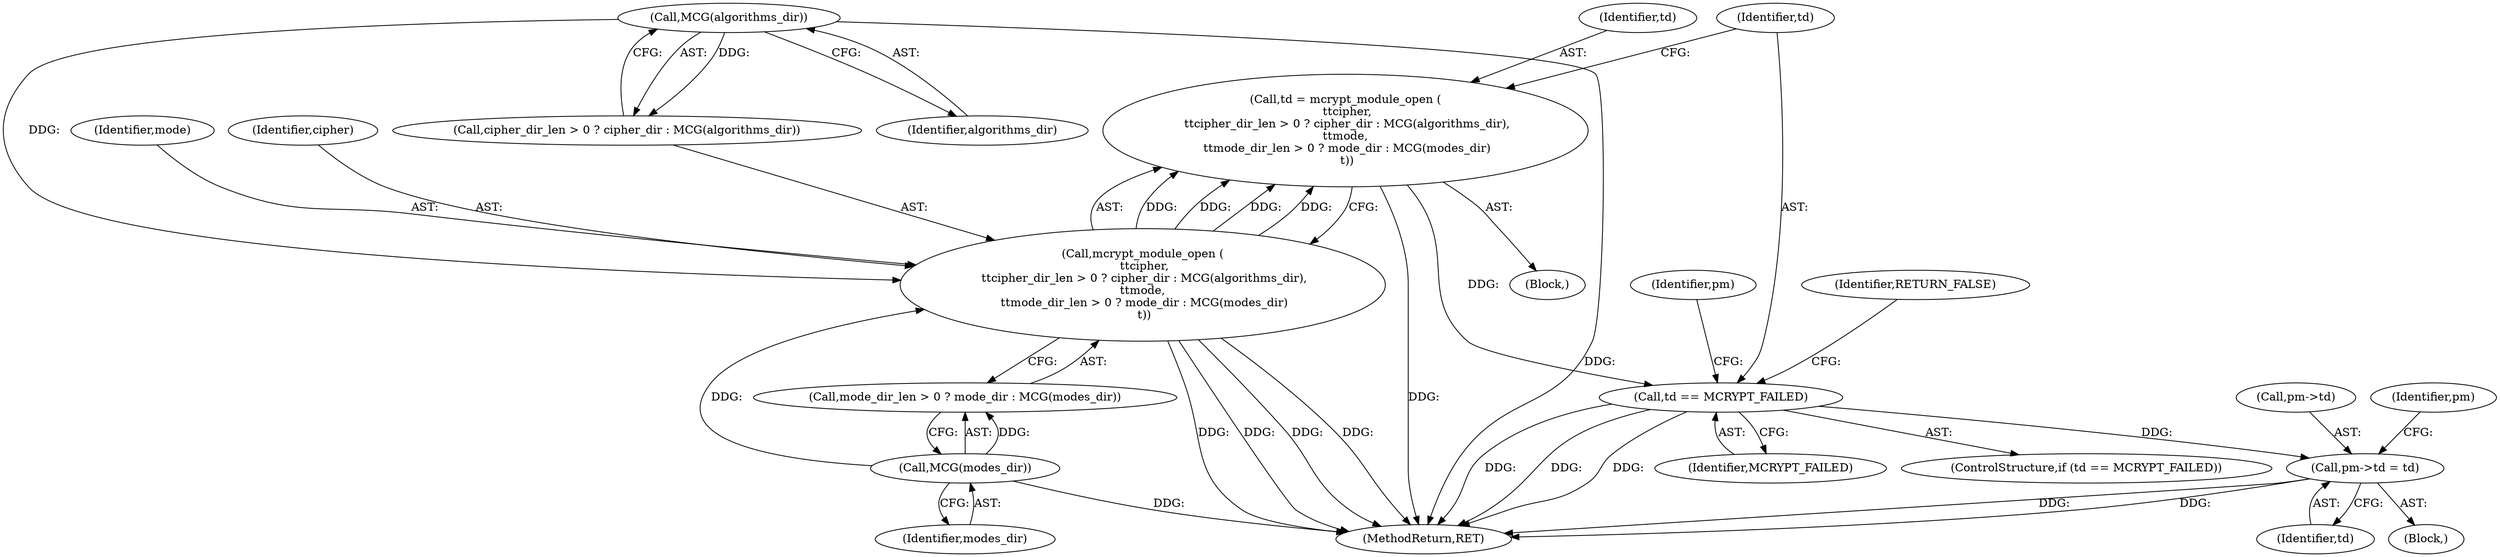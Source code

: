 digraph "0_php-src_6c5211a0cef0cc2854eaa387e0eb036e012904d0?w=1@API" {
"1000115" [label="(Call,td = mcrypt_module_open (\n \t\tcipher,\n \t\tcipher_dir_len > 0 ? cipher_dir : MCG(algorithms_dir),\n\t\tmode,\n \t\tmode_dir_len > 0 ? mode_dir : MCG(modes_dir)\n \t))"];
"1000117" [label="(Call,mcrypt_module_open (\n \t\tcipher,\n \t\tcipher_dir_len > 0 ? cipher_dir : MCG(algorithms_dir),\n\t\tmode,\n \t\tmode_dir_len > 0 ? mode_dir : MCG(modes_dir)\n \t))"];
"1000124" [label="(Call,MCG(algorithms_dir))"];
"1000132" [label="(Call,MCG(modes_dir))"];
"1000135" [label="(Call,td == MCRYPT_FAILED)"];
"1000147" [label="(Call,pm->td = td)"];
"1000139" [label="(Identifier,RETURN_FALSE)"];
"1000126" [label="(Identifier,mode)"];
"1000151" [label="(Identifier,td)"];
"1000143" [label="(Identifier,pm)"];
"1000137" [label="(Identifier,MCRYPT_FAILED)"];
"1000117" [label="(Call,mcrypt_module_open (\n \t\tcipher,\n \t\tcipher_dir_len > 0 ? cipher_dir : MCG(algorithms_dir),\n\t\tmode,\n \t\tmode_dir_len > 0 ? mode_dir : MCG(modes_dir)\n \t))"];
"1000141" [label="(Block,)"];
"1000161" [label="(MethodReturn,RET)"];
"1000119" [label="(Call,cipher_dir_len > 0 ? cipher_dir : MCG(algorithms_dir))"];
"1000118" [label="(Identifier,cipher)"];
"1000136" [label="(Identifier,td)"];
"1000148" [label="(Call,pm->td)"];
"1000147" [label="(Call,pm->td = td)"];
"1000135" [label="(Call,td == MCRYPT_FAILED)"];
"1000124" [label="(Call,MCG(algorithms_dir))"];
"1000133" [label="(Identifier,modes_dir)"];
"1000125" [label="(Identifier,algorithms_dir)"];
"1000127" [label="(Call,mode_dir_len > 0 ? mode_dir : MCG(modes_dir))"];
"1000102" [label="(Block,)"];
"1000116" [label="(Identifier,td)"];
"1000115" [label="(Call,td = mcrypt_module_open (\n \t\tcipher,\n \t\tcipher_dir_len > 0 ? cipher_dir : MCG(algorithms_dir),\n\t\tmode,\n \t\tmode_dir_len > 0 ? mode_dir : MCG(modes_dir)\n \t))"];
"1000154" [label="(Identifier,pm)"];
"1000134" [label="(ControlStructure,if (td == MCRYPT_FAILED))"];
"1000132" [label="(Call,MCG(modes_dir))"];
"1000115" -> "1000102"  [label="AST: "];
"1000115" -> "1000117"  [label="CFG: "];
"1000116" -> "1000115"  [label="AST: "];
"1000117" -> "1000115"  [label="AST: "];
"1000136" -> "1000115"  [label="CFG: "];
"1000115" -> "1000161"  [label="DDG: "];
"1000117" -> "1000115"  [label="DDG: "];
"1000117" -> "1000115"  [label="DDG: "];
"1000117" -> "1000115"  [label="DDG: "];
"1000117" -> "1000115"  [label="DDG: "];
"1000115" -> "1000135"  [label="DDG: "];
"1000117" -> "1000127"  [label="CFG: "];
"1000118" -> "1000117"  [label="AST: "];
"1000119" -> "1000117"  [label="AST: "];
"1000126" -> "1000117"  [label="AST: "];
"1000127" -> "1000117"  [label="AST: "];
"1000117" -> "1000161"  [label="DDG: "];
"1000117" -> "1000161"  [label="DDG: "];
"1000117" -> "1000161"  [label="DDG: "];
"1000117" -> "1000161"  [label="DDG: "];
"1000124" -> "1000117"  [label="DDG: "];
"1000132" -> "1000117"  [label="DDG: "];
"1000124" -> "1000119"  [label="AST: "];
"1000124" -> "1000125"  [label="CFG: "];
"1000125" -> "1000124"  [label="AST: "];
"1000119" -> "1000124"  [label="CFG: "];
"1000124" -> "1000161"  [label="DDG: "];
"1000124" -> "1000119"  [label="DDG: "];
"1000132" -> "1000127"  [label="AST: "];
"1000132" -> "1000133"  [label="CFG: "];
"1000133" -> "1000132"  [label="AST: "];
"1000127" -> "1000132"  [label="CFG: "];
"1000132" -> "1000161"  [label="DDG: "];
"1000132" -> "1000127"  [label="DDG: "];
"1000135" -> "1000134"  [label="AST: "];
"1000135" -> "1000137"  [label="CFG: "];
"1000136" -> "1000135"  [label="AST: "];
"1000137" -> "1000135"  [label="AST: "];
"1000139" -> "1000135"  [label="CFG: "];
"1000143" -> "1000135"  [label="CFG: "];
"1000135" -> "1000161"  [label="DDG: "];
"1000135" -> "1000161"  [label="DDG: "];
"1000135" -> "1000161"  [label="DDG: "];
"1000135" -> "1000147"  [label="DDG: "];
"1000147" -> "1000141"  [label="AST: "];
"1000147" -> "1000151"  [label="CFG: "];
"1000148" -> "1000147"  [label="AST: "];
"1000151" -> "1000147"  [label="AST: "];
"1000154" -> "1000147"  [label="CFG: "];
"1000147" -> "1000161"  [label="DDG: "];
"1000147" -> "1000161"  [label="DDG: "];
}

